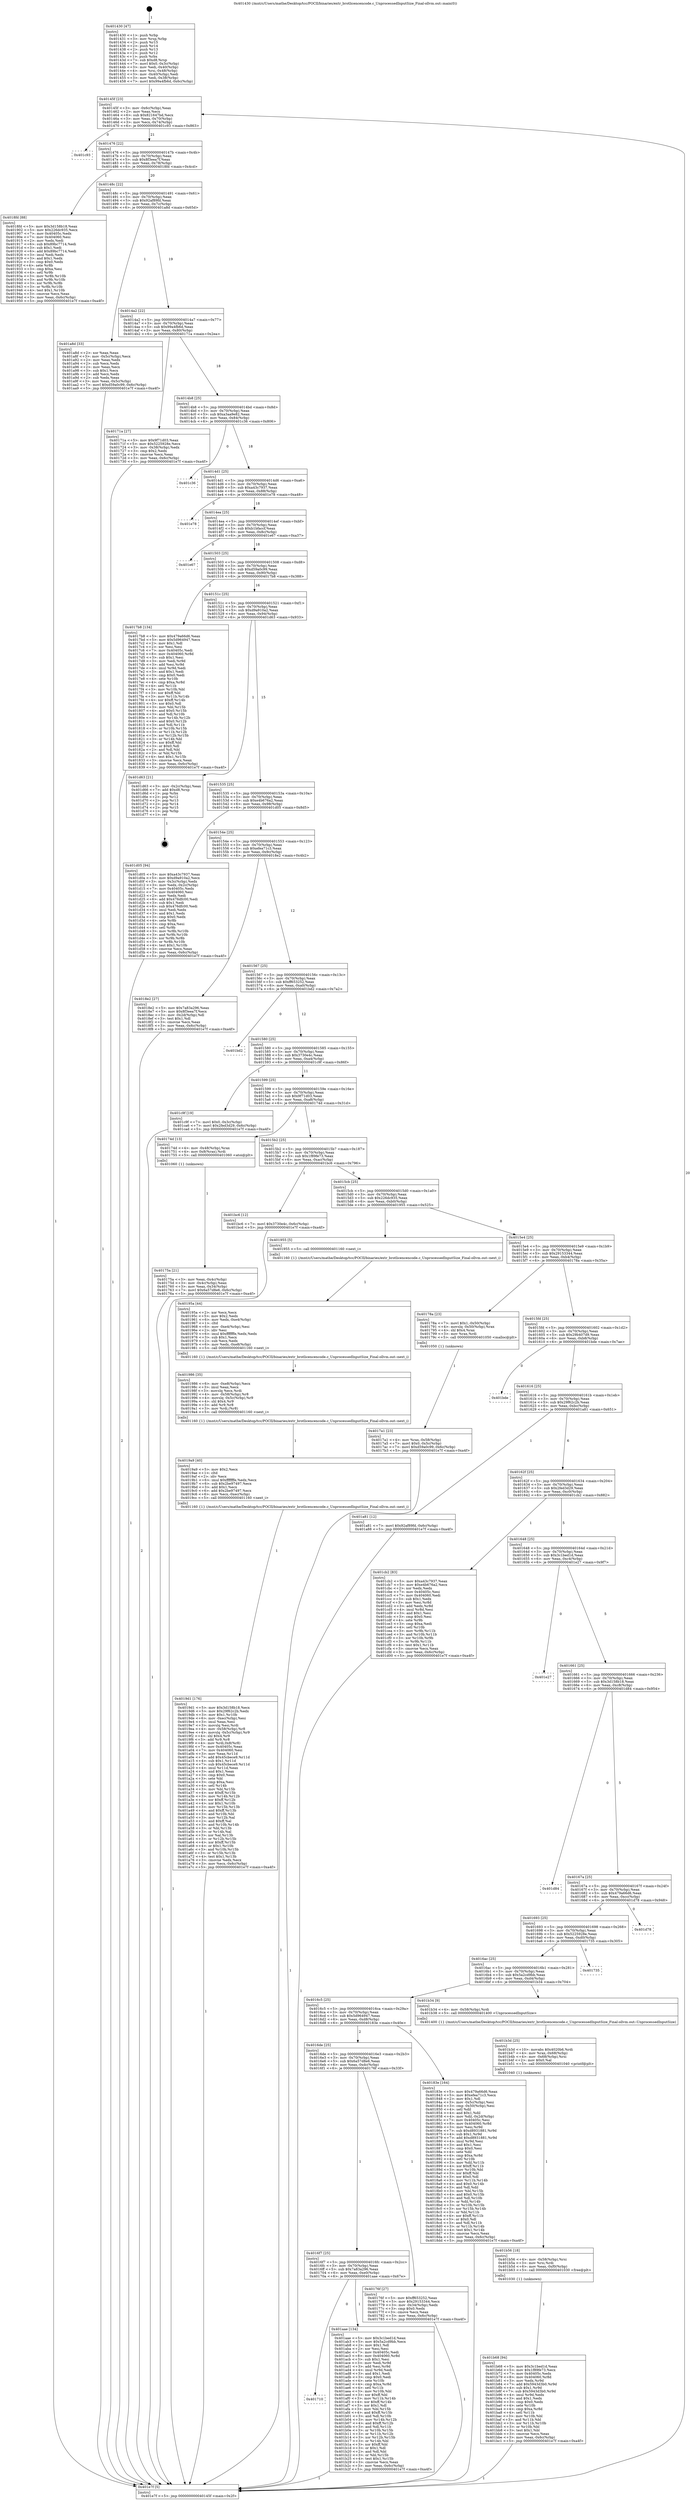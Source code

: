 digraph "0x401430" {
  label = "0x401430 (/mnt/c/Users/mathe/Desktop/tcc/POCII/binaries/extr_brotlicencencode.c_UnprocessedInputSize_Final-ollvm.out::main(0))"
  labelloc = "t"
  node[shape=record]

  Entry [label="",width=0.3,height=0.3,shape=circle,fillcolor=black,style=filled]
  "0x40145f" [label="{
     0x40145f [23]\l
     | [instrs]\l
     &nbsp;&nbsp;0x40145f \<+3\>: mov -0x6c(%rbp),%eax\l
     &nbsp;&nbsp;0x401462 \<+2\>: mov %eax,%ecx\l
     &nbsp;&nbsp;0x401464 \<+6\>: sub $0x821647bd,%ecx\l
     &nbsp;&nbsp;0x40146a \<+3\>: mov %eax,-0x70(%rbp)\l
     &nbsp;&nbsp;0x40146d \<+3\>: mov %ecx,-0x74(%rbp)\l
     &nbsp;&nbsp;0x401470 \<+6\>: je 0000000000401c93 \<main+0x863\>\l
  }"]
  "0x401c93" [label="{
     0x401c93\l
  }", style=dashed]
  "0x401476" [label="{
     0x401476 [22]\l
     | [instrs]\l
     &nbsp;&nbsp;0x401476 \<+5\>: jmp 000000000040147b \<main+0x4b\>\l
     &nbsp;&nbsp;0x40147b \<+3\>: mov -0x70(%rbp),%eax\l
     &nbsp;&nbsp;0x40147e \<+5\>: sub $0x8f3eea7f,%eax\l
     &nbsp;&nbsp;0x401483 \<+3\>: mov %eax,-0x78(%rbp)\l
     &nbsp;&nbsp;0x401486 \<+6\>: je 00000000004018fd \<main+0x4cd\>\l
  }"]
  Exit [label="",width=0.3,height=0.3,shape=circle,fillcolor=black,style=filled,peripheries=2]
  "0x4018fd" [label="{
     0x4018fd [88]\l
     | [instrs]\l
     &nbsp;&nbsp;0x4018fd \<+5\>: mov $0x3d158b18,%eax\l
     &nbsp;&nbsp;0x401902 \<+5\>: mov $0x226dc935,%ecx\l
     &nbsp;&nbsp;0x401907 \<+7\>: mov 0x40405c,%edx\l
     &nbsp;&nbsp;0x40190e \<+7\>: mov 0x404060,%esi\l
     &nbsp;&nbsp;0x401915 \<+2\>: mov %edx,%edi\l
     &nbsp;&nbsp;0x401917 \<+6\>: sub $0x89bc7714,%edi\l
     &nbsp;&nbsp;0x40191d \<+3\>: sub $0x1,%edi\l
     &nbsp;&nbsp;0x401920 \<+6\>: add $0x89bc7714,%edi\l
     &nbsp;&nbsp;0x401926 \<+3\>: imul %edi,%edx\l
     &nbsp;&nbsp;0x401929 \<+3\>: and $0x1,%edx\l
     &nbsp;&nbsp;0x40192c \<+3\>: cmp $0x0,%edx\l
     &nbsp;&nbsp;0x40192f \<+4\>: sete %r8b\l
     &nbsp;&nbsp;0x401933 \<+3\>: cmp $0xa,%esi\l
     &nbsp;&nbsp;0x401936 \<+4\>: setl %r9b\l
     &nbsp;&nbsp;0x40193a \<+3\>: mov %r8b,%r10b\l
     &nbsp;&nbsp;0x40193d \<+3\>: and %r9b,%r10b\l
     &nbsp;&nbsp;0x401940 \<+3\>: xor %r9b,%r8b\l
     &nbsp;&nbsp;0x401943 \<+3\>: or %r8b,%r10b\l
     &nbsp;&nbsp;0x401946 \<+4\>: test $0x1,%r10b\l
     &nbsp;&nbsp;0x40194a \<+3\>: cmovne %ecx,%eax\l
     &nbsp;&nbsp;0x40194d \<+3\>: mov %eax,-0x6c(%rbp)\l
     &nbsp;&nbsp;0x401950 \<+5\>: jmp 0000000000401e7f \<main+0xa4f\>\l
  }"]
  "0x40148c" [label="{
     0x40148c [22]\l
     | [instrs]\l
     &nbsp;&nbsp;0x40148c \<+5\>: jmp 0000000000401491 \<main+0x61\>\l
     &nbsp;&nbsp;0x401491 \<+3\>: mov -0x70(%rbp),%eax\l
     &nbsp;&nbsp;0x401494 \<+5\>: sub $0x92af89fd,%eax\l
     &nbsp;&nbsp;0x401499 \<+3\>: mov %eax,-0x7c(%rbp)\l
     &nbsp;&nbsp;0x40149c \<+6\>: je 0000000000401a8d \<main+0x65d\>\l
  }"]
  "0x401b68" [label="{
     0x401b68 [94]\l
     | [instrs]\l
     &nbsp;&nbsp;0x401b68 \<+5\>: mov $0x3c1bed1d,%eax\l
     &nbsp;&nbsp;0x401b6d \<+5\>: mov $0x1f89fe73,%ecx\l
     &nbsp;&nbsp;0x401b72 \<+7\>: mov 0x40405c,%edx\l
     &nbsp;&nbsp;0x401b79 \<+8\>: mov 0x404060,%r8d\l
     &nbsp;&nbsp;0x401b81 \<+3\>: mov %edx,%r9d\l
     &nbsp;&nbsp;0x401b84 \<+7\>: add $0x5943d3b0,%r9d\l
     &nbsp;&nbsp;0x401b8b \<+4\>: sub $0x1,%r9d\l
     &nbsp;&nbsp;0x401b8f \<+7\>: sub $0x5943d3b0,%r9d\l
     &nbsp;&nbsp;0x401b96 \<+4\>: imul %r9d,%edx\l
     &nbsp;&nbsp;0x401b9a \<+3\>: and $0x1,%edx\l
     &nbsp;&nbsp;0x401b9d \<+3\>: cmp $0x0,%edx\l
     &nbsp;&nbsp;0x401ba0 \<+4\>: sete %r10b\l
     &nbsp;&nbsp;0x401ba4 \<+4\>: cmp $0xa,%r8d\l
     &nbsp;&nbsp;0x401ba8 \<+4\>: setl %r11b\l
     &nbsp;&nbsp;0x401bac \<+3\>: mov %r10b,%bl\l
     &nbsp;&nbsp;0x401baf \<+3\>: and %r11b,%bl\l
     &nbsp;&nbsp;0x401bb2 \<+3\>: xor %r11b,%r10b\l
     &nbsp;&nbsp;0x401bb5 \<+3\>: or %r10b,%bl\l
     &nbsp;&nbsp;0x401bb8 \<+3\>: test $0x1,%bl\l
     &nbsp;&nbsp;0x401bbb \<+3\>: cmovne %ecx,%eax\l
     &nbsp;&nbsp;0x401bbe \<+3\>: mov %eax,-0x6c(%rbp)\l
     &nbsp;&nbsp;0x401bc1 \<+5\>: jmp 0000000000401e7f \<main+0xa4f\>\l
  }"]
  "0x401a8d" [label="{
     0x401a8d [33]\l
     | [instrs]\l
     &nbsp;&nbsp;0x401a8d \<+2\>: xor %eax,%eax\l
     &nbsp;&nbsp;0x401a8f \<+3\>: mov -0x5c(%rbp),%ecx\l
     &nbsp;&nbsp;0x401a92 \<+2\>: mov %eax,%edx\l
     &nbsp;&nbsp;0x401a94 \<+2\>: sub %ecx,%edx\l
     &nbsp;&nbsp;0x401a96 \<+2\>: mov %eax,%ecx\l
     &nbsp;&nbsp;0x401a98 \<+3\>: sub $0x1,%ecx\l
     &nbsp;&nbsp;0x401a9b \<+2\>: add %ecx,%edx\l
     &nbsp;&nbsp;0x401a9d \<+2\>: sub %edx,%eax\l
     &nbsp;&nbsp;0x401a9f \<+3\>: mov %eax,-0x5c(%rbp)\l
     &nbsp;&nbsp;0x401aa2 \<+7\>: movl $0xd59a0c99,-0x6c(%rbp)\l
     &nbsp;&nbsp;0x401aa9 \<+5\>: jmp 0000000000401e7f \<main+0xa4f\>\l
  }"]
  "0x4014a2" [label="{
     0x4014a2 [22]\l
     | [instrs]\l
     &nbsp;&nbsp;0x4014a2 \<+5\>: jmp 00000000004014a7 \<main+0x77\>\l
     &nbsp;&nbsp;0x4014a7 \<+3\>: mov -0x70(%rbp),%eax\l
     &nbsp;&nbsp;0x4014aa \<+5\>: sub $0x99a4fb6d,%eax\l
     &nbsp;&nbsp;0x4014af \<+3\>: mov %eax,-0x80(%rbp)\l
     &nbsp;&nbsp;0x4014b2 \<+6\>: je 000000000040171a \<main+0x2ea\>\l
  }"]
  "0x401b56" [label="{
     0x401b56 [18]\l
     | [instrs]\l
     &nbsp;&nbsp;0x401b56 \<+4\>: mov -0x58(%rbp),%rsi\l
     &nbsp;&nbsp;0x401b5a \<+3\>: mov %rsi,%rdi\l
     &nbsp;&nbsp;0x401b5d \<+6\>: mov %eax,-0xf0(%rbp)\l
     &nbsp;&nbsp;0x401b63 \<+5\>: call 0000000000401030 \<free@plt\>\l
     | [calls]\l
     &nbsp;&nbsp;0x401030 \{1\} (unknown)\l
  }"]
  "0x40171a" [label="{
     0x40171a [27]\l
     | [instrs]\l
     &nbsp;&nbsp;0x40171a \<+5\>: mov $0x9f71d03,%eax\l
     &nbsp;&nbsp;0x40171f \<+5\>: mov $0x5225928e,%ecx\l
     &nbsp;&nbsp;0x401724 \<+3\>: mov -0x38(%rbp),%edx\l
     &nbsp;&nbsp;0x401727 \<+3\>: cmp $0x2,%edx\l
     &nbsp;&nbsp;0x40172a \<+3\>: cmovne %ecx,%eax\l
     &nbsp;&nbsp;0x40172d \<+3\>: mov %eax,-0x6c(%rbp)\l
     &nbsp;&nbsp;0x401730 \<+5\>: jmp 0000000000401e7f \<main+0xa4f\>\l
  }"]
  "0x4014b8" [label="{
     0x4014b8 [25]\l
     | [instrs]\l
     &nbsp;&nbsp;0x4014b8 \<+5\>: jmp 00000000004014bd \<main+0x8d\>\l
     &nbsp;&nbsp;0x4014bd \<+3\>: mov -0x70(%rbp),%eax\l
     &nbsp;&nbsp;0x4014c0 \<+5\>: sub $0xa3aa9e82,%eax\l
     &nbsp;&nbsp;0x4014c5 \<+6\>: mov %eax,-0x84(%rbp)\l
     &nbsp;&nbsp;0x4014cb \<+6\>: je 0000000000401c36 \<main+0x806\>\l
  }"]
  "0x401e7f" [label="{
     0x401e7f [5]\l
     | [instrs]\l
     &nbsp;&nbsp;0x401e7f \<+5\>: jmp 000000000040145f \<main+0x2f\>\l
  }"]
  "0x401430" [label="{
     0x401430 [47]\l
     | [instrs]\l
     &nbsp;&nbsp;0x401430 \<+1\>: push %rbp\l
     &nbsp;&nbsp;0x401431 \<+3\>: mov %rsp,%rbp\l
     &nbsp;&nbsp;0x401434 \<+2\>: push %r15\l
     &nbsp;&nbsp;0x401436 \<+2\>: push %r14\l
     &nbsp;&nbsp;0x401438 \<+2\>: push %r13\l
     &nbsp;&nbsp;0x40143a \<+2\>: push %r12\l
     &nbsp;&nbsp;0x40143c \<+1\>: push %rbx\l
     &nbsp;&nbsp;0x40143d \<+7\>: sub $0xd8,%rsp\l
     &nbsp;&nbsp;0x401444 \<+7\>: movl $0x0,-0x3c(%rbp)\l
     &nbsp;&nbsp;0x40144b \<+3\>: mov %edi,-0x40(%rbp)\l
     &nbsp;&nbsp;0x40144e \<+4\>: mov %rsi,-0x48(%rbp)\l
     &nbsp;&nbsp;0x401452 \<+3\>: mov -0x40(%rbp),%edi\l
     &nbsp;&nbsp;0x401455 \<+3\>: mov %edi,-0x38(%rbp)\l
     &nbsp;&nbsp;0x401458 \<+7\>: movl $0x99a4fb6d,-0x6c(%rbp)\l
  }"]
  "0x401b3d" [label="{
     0x401b3d [25]\l
     | [instrs]\l
     &nbsp;&nbsp;0x401b3d \<+10\>: movabs $0x4020b6,%rdi\l
     &nbsp;&nbsp;0x401b47 \<+4\>: mov %rax,-0x68(%rbp)\l
     &nbsp;&nbsp;0x401b4b \<+4\>: mov -0x68(%rbp),%rsi\l
     &nbsp;&nbsp;0x401b4f \<+2\>: mov $0x0,%al\l
     &nbsp;&nbsp;0x401b51 \<+5\>: call 0000000000401040 \<printf@plt\>\l
     | [calls]\l
     &nbsp;&nbsp;0x401040 \{1\} (unknown)\l
  }"]
  "0x401c36" [label="{
     0x401c36\l
  }", style=dashed]
  "0x4014d1" [label="{
     0x4014d1 [25]\l
     | [instrs]\l
     &nbsp;&nbsp;0x4014d1 \<+5\>: jmp 00000000004014d6 \<main+0xa6\>\l
     &nbsp;&nbsp;0x4014d6 \<+3\>: mov -0x70(%rbp),%eax\l
     &nbsp;&nbsp;0x4014d9 \<+5\>: sub $0xa43c7937,%eax\l
     &nbsp;&nbsp;0x4014de \<+6\>: mov %eax,-0x88(%rbp)\l
     &nbsp;&nbsp;0x4014e4 \<+6\>: je 0000000000401e78 \<main+0xa48\>\l
  }"]
  "0x401710" [label="{
     0x401710\l
  }", style=dashed]
  "0x401e78" [label="{
     0x401e78\l
  }", style=dashed]
  "0x4014ea" [label="{
     0x4014ea [25]\l
     | [instrs]\l
     &nbsp;&nbsp;0x4014ea \<+5\>: jmp 00000000004014ef \<main+0xbf\>\l
     &nbsp;&nbsp;0x4014ef \<+3\>: mov -0x70(%rbp),%eax\l
     &nbsp;&nbsp;0x4014f2 \<+5\>: sub $0xb1bfaccf,%eax\l
     &nbsp;&nbsp;0x4014f7 \<+6\>: mov %eax,-0x8c(%rbp)\l
     &nbsp;&nbsp;0x4014fd \<+6\>: je 0000000000401e67 \<main+0xa37\>\l
  }"]
  "0x401aae" [label="{
     0x401aae [134]\l
     | [instrs]\l
     &nbsp;&nbsp;0x401aae \<+5\>: mov $0x3c1bed1d,%eax\l
     &nbsp;&nbsp;0x401ab3 \<+5\>: mov $0x5a2cd9bb,%ecx\l
     &nbsp;&nbsp;0x401ab8 \<+2\>: mov $0x1,%dl\l
     &nbsp;&nbsp;0x401aba \<+2\>: xor %esi,%esi\l
     &nbsp;&nbsp;0x401abc \<+7\>: mov 0x40405c,%edi\l
     &nbsp;&nbsp;0x401ac3 \<+8\>: mov 0x404060,%r8d\l
     &nbsp;&nbsp;0x401acb \<+3\>: sub $0x1,%esi\l
     &nbsp;&nbsp;0x401ace \<+3\>: mov %edi,%r9d\l
     &nbsp;&nbsp;0x401ad1 \<+3\>: add %esi,%r9d\l
     &nbsp;&nbsp;0x401ad4 \<+4\>: imul %r9d,%edi\l
     &nbsp;&nbsp;0x401ad8 \<+3\>: and $0x1,%edi\l
     &nbsp;&nbsp;0x401adb \<+3\>: cmp $0x0,%edi\l
     &nbsp;&nbsp;0x401ade \<+4\>: sete %r10b\l
     &nbsp;&nbsp;0x401ae2 \<+4\>: cmp $0xa,%r8d\l
     &nbsp;&nbsp;0x401ae6 \<+4\>: setl %r11b\l
     &nbsp;&nbsp;0x401aea \<+3\>: mov %r10b,%bl\l
     &nbsp;&nbsp;0x401aed \<+3\>: xor $0xff,%bl\l
     &nbsp;&nbsp;0x401af0 \<+3\>: mov %r11b,%r14b\l
     &nbsp;&nbsp;0x401af3 \<+4\>: xor $0xff,%r14b\l
     &nbsp;&nbsp;0x401af7 \<+3\>: xor $0x1,%dl\l
     &nbsp;&nbsp;0x401afa \<+3\>: mov %bl,%r15b\l
     &nbsp;&nbsp;0x401afd \<+4\>: and $0xff,%r15b\l
     &nbsp;&nbsp;0x401b01 \<+3\>: and %dl,%r10b\l
     &nbsp;&nbsp;0x401b04 \<+3\>: mov %r14b,%r12b\l
     &nbsp;&nbsp;0x401b07 \<+4\>: and $0xff,%r12b\l
     &nbsp;&nbsp;0x401b0b \<+3\>: and %dl,%r11b\l
     &nbsp;&nbsp;0x401b0e \<+3\>: or %r10b,%r15b\l
     &nbsp;&nbsp;0x401b11 \<+3\>: or %r11b,%r12b\l
     &nbsp;&nbsp;0x401b14 \<+3\>: xor %r12b,%r15b\l
     &nbsp;&nbsp;0x401b17 \<+3\>: or %r14b,%bl\l
     &nbsp;&nbsp;0x401b1a \<+3\>: xor $0xff,%bl\l
     &nbsp;&nbsp;0x401b1d \<+3\>: or $0x1,%dl\l
     &nbsp;&nbsp;0x401b20 \<+2\>: and %dl,%bl\l
     &nbsp;&nbsp;0x401b22 \<+3\>: or %bl,%r15b\l
     &nbsp;&nbsp;0x401b25 \<+4\>: test $0x1,%r15b\l
     &nbsp;&nbsp;0x401b29 \<+3\>: cmovne %ecx,%eax\l
     &nbsp;&nbsp;0x401b2c \<+3\>: mov %eax,-0x6c(%rbp)\l
     &nbsp;&nbsp;0x401b2f \<+5\>: jmp 0000000000401e7f \<main+0xa4f\>\l
  }"]
  "0x401e67" [label="{
     0x401e67\l
  }", style=dashed]
  "0x401503" [label="{
     0x401503 [25]\l
     | [instrs]\l
     &nbsp;&nbsp;0x401503 \<+5\>: jmp 0000000000401508 \<main+0xd8\>\l
     &nbsp;&nbsp;0x401508 \<+3\>: mov -0x70(%rbp),%eax\l
     &nbsp;&nbsp;0x40150b \<+5\>: sub $0xd59a0c99,%eax\l
     &nbsp;&nbsp;0x401510 \<+6\>: mov %eax,-0x90(%rbp)\l
     &nbsp;&nbsp;0x401516 \<+6\>: je 00000000004017b8 \<main+0x388\>\l
  }"]
  "0x4019d1" [label="{
     0x4019d1 [176]\l
     | [instrs]\l
     &nbsp;&nbsp;0x4019d1 \<+5\>: mov $0x3d158b18,%ecx\l
     &nbsp;&nbsp;0x4019d6 \<+5\>: mov $0x29f62c2b,%edx\l
     &nbsp;&nbsp;0x4019db \<+3\>: mov $0x1,%r10b\l
     &nbsp;&nbsp;0x4019de \<+6\>: mov -0xec(%rbp),%esi\l
     &nbsp;&nbsp;0x4019e4 \<+3\>: imul %eax,%esi\l
     &nbsp;&nbsp;0x4019e7 \<+3\>: movslq %esi,%rdi\l
     &nbsp;&nbsp;0x4019ea \<+4\>: mov -0x58(%rbp),%r8\l
     &nbsp;&nbsp;0x4019ee \<+4\>: movslq -0x5c(%rbp),%r9\l
     &nbsp;&nbsp;0x4019f2 \<+4\>: shl $0x4,%r9\l
     &nbsp;&nbsp;0x4019f6 \<+3\>: add %r9,%r8\l
     &nbsp;&nbsp;0x4019f9 \<+4\>: mov %rdi,0x8(%r8)\l
     &nbsp;&nbsp;0x4019fd \<+7\>: mov 0x40405c,%eax\l
     &nbsp;&nbsp;0x401a04 \<+7\>: mov 0x404060,%esi\l
     &nbsp;&nbsp;0x401a0b \<+3\>: mov %eax,%r11d\l
     &nbsp;&nbsp;0x401a0e \<+7\>: add $0x45cbece9,%r11d\l
     &nbsp;&nbsp;0x401a15 \<+4\>: sub $0x1,%r11d\l
     &nbsp;&nbsp;0x401a19 \<+7\>: sub $0x45cbece9,%r11d\l
     &nbsp;&nbsp;0x401a20 \<+4\>: imul %r11d,%eax\l
     &nbsp;&nbsp;0x401a24 \<+3\>: and $0x1,%eax\l
     &nbsp;&nbsp;0x401a27 \<+3\>: cmp $0x0,%eax\l
     &nbsp;&nbsp;0x401a2a \<+3\>: sete %bl\l
     &nbsp;&nbsp;0x401a2d \<+3\>: cmp $0xa,%esi\l
     &nbsp;&nbsp;0x401a30 \<+4\>: setl %r14b\l
     &nbsp;&nbsp;0x401a34 \<+3\>: mov %bl,%r15b\l
     &nbsp;&nbsp;0x401a37 \<+4\>: xor $0xff,%r15b\l
     &nbsp;&nbsp;0x401a3b \<+3\>: mov %r14b,%r12b\l
     &nbsp;&nbsp;0x401a3e \<+4\>: xor $0xff,%r12b\l
     &nbsp;&nbsp;0x401a42 \<+4\>: xor $0x1,%r10b\l
     &nbsp;&nbsp;0x401a46 \<+3\>: mov %r15b,%r13b\l
     &nbsp;&nbsp;0x401a49 \<+4\>: and $0xff,%r13b\l
     &nbsp;&nbsp;0x401a4d \<+3\>: and %r10b,%bl\l
     &nbsp;&nbsp;0x401a50 \<+3\>: mov %r12b,%al\l
     &nbsp;&nbsp;0x401a53 \<+2\>: and $0xff,%al\l
     &nbsp;&nbsp;0x401a55 \<+3\>: and %r10b,%r14b\l
     &nbsp;&nbsp;0x401a58 \<+3\>: or %bl,%r13b\l
     &nbsp;&nbsp;0x401a5b \<+3\>: or %r14b,%al\l
     &nbsp;&nbsp;0x401a5e \<+3\>: xor %al,%r13b\l
     &nbsp;&nbsp;0x401a61 \<+3\>: or %r12b,%r15b\l
     &nbsp;&nbsp;0x401a64 \<+4\>: xor $0xff,%r15b\l
     &nbsp;&nbsp;0x401a68 \<+4\>: or $0x1,%r10b\l
     &nbsp;&nbsp;0x401a6c \<+3\>: and %r10b,%r15b\l
     &nbsp;&nbsp;0x401a6f \<+3\>: or %r15b,%r13b\l
     &nbsp;&nbsp;0x401a72 \<+4\>: test $0x1,%r13b\l
     &nbsp;&nbsp;0x401a76 \<+3\>: cmovne %edx,%ecx\l
     &nbsp;&nbsp;0x401a79 \<+3\>: mov %ecx,-0x6c(%rbp)\l
     &nbsp;&nbsp;0x401a7c \<+5\>: jmp 0000000000401e7f \<main+0xa4f\>\l
  }"]
  "0x4017b8" [label="{
     0x4017b8 [134]\l
     | [instrs]\l
     &nbsp;&nbsp;0x4017b8 \<+5\>: mov $0x479a66d6,%eax\l
     &nbsp;&nbsp;0x4017bd \<+5\>: mov $0x5d964947,%ecx\l
     &nbsp;&nbsp;0x4017c2 \<+2\>: mov $0x1,%dl\l
     &nbsp;&nbsp;0x4017c4 \<+2\>: xor %esi,%esi\l
     &nbsp;&nbsp;0x4017c6 \<+7\>: mov 0x40405c,%edi\l
     &nbsp;&nbsp;0x4017cd \<+8\>: mov 0x404060,%r8d\l
     &nbsp;&nbsp;0x4017d5 \<+3\>: sub $0x1,%esi\l
     &nbsp;&nbsp;0x4017d8 \<+3\>: mov %edi,%r9d\l
     &nbsp;&nbsp;0x4017db \<+3\>: add %esi,%r9d\l
     &nbsp;&nbsp;0x4017de \<+4\>: imul %r9d,%edi\l
     &nbsp;&nbsp;0x4017e2 \<+3\>: and $0x1,%edi\l
     &nbsp;&nbsp;0x4017e5 \<+3\>: cmp $0x0,%edi\l
     &nbsp;&nbsp;0x4017e8 \<+4\>: sete %r10b\l
     &nbsp;&nbsp;0x4017ec \<+4\>: cmp $0xa,%r8d\l
     &nbsp;&nbsp;0x4017f0 \<+4\>: setl %r11b\l
     &nbsp;&nbsp;0x4017f4 \<+3\>: mov %r10b,%bl\l
     &nbsp;&nbsp;0x4017f7 \<+3\>: xor $0xff,%bl\l
     &nbsp;&nbsp;0x4017fa \<+3\>: mov %r11b,%r14b\l
     &nbsp;&nbsp;0x4017fd \<+4\>: xor $0xff,%r14b\l
     &nbsp;&nbsp;0x401801 \<+3\>: xor $0x0,%dl\l
     &nbsp;&nbsp;0x401804 \<+3\>: mov %bl,%r15b\l
     &nbsp;&nbsp;0x401807 \<+4\>: and $0x0,%r15b\l
     &nbsp;&nbsp;0x40180b \<+3\>: and %dl,%r10b\l
     &nbsp;&nbsp;0x40180e \<+3\>: mov %r14b,%r12b\l
     &nbsp;&nbsp;0x401811 \<+4\>: and $0x0,%r12b\l
     &nbsp;&nbsp;0x401815 \<+3\>: and %dl,%r11b\l
     &nbsp;&nbsp;0x401818 \<+3\>: or %r10b,%r15b\l
     &nbsp;&nbsp;0x40181b \<+3\>: or %r11b,%r12b\l
     &nbsp;&nbsp;0x40181e \<+3\>: xor %r12b,%r15b\l
     &nbsp;&nbsp;0x401821 \<+3\>: or %r14b,%bl\l
     &nbsp;&nbsp;0x401824 \<+3\>: xor $0xff,%bl\l
     &nbsp;&nbsp;0x401827 \<+3\>: or $0x0,%dl\l
     &nbsp;&nbsp;0x40182a \<+2\>: and %dl,%bl\l
     &nbsp;&nbsp;0x40182c \<+3\>: or %bl,%r15b\l
     &nbsp;&nbsp;0x40182f \<+4\>: test $0x1,%r15b\l
     &nbsp;&nbsp;0x401833 \<+3\>: cmovne %ecx,%eax\l
     &nbsp;&nbsp;0x401836 \<+3\>: mov %eax,-0x6c(%rbp)\l
     &nbsp;&nbsp;0x401839 \<+5\>: jmp 0000000000401e7f \<main+0xa4f\>\l
  }"]
  "0x40151c" [label="{
     0x40151c [25]\l
     | [instrs]\l
     &nbsp;&nbsp;0x40151c \<+5\>: jmp 0000000000401521 \<main+0xf1\>\l
     &nbsp;&nbsp;0x401521 \<+3\>: mov -0x70(%rbp),%eax\l
     &nbsp;&nbsp;0x401524 \<+5\>: sub $0xd9a910a2,%eax\l
     &nbsp;&nbsp;0x401529 \<+6\>: mov %eax,-0x94(%rbp)\l
     &nbsp;&nbsp;0x40152f \<+6\>: je 0000000000401d63 \<main+0x933\>\l
  }"]
  "0x4019a9" [label="{
     0x4019a9 [40]\l
     | [instrs]\l
     &nbsp;&nbsp;0x4019a9 \<+5\>: mov $0x2,%ecx\l
     &nbsp;&nbsp;0x4019ae \<+1\>: cltd\l
     &nbsp;&nbsp;0x4019af \<+2\>: idiv %ecx\l
     &nbsp;&nbsp;0x4019b1 \<+6\>: imul $0xfffffffe,%edx,%ecx\l
     &nbsp;&nbsp;0x4019b7 \<+6\>: sub $0x2be97497,%ecx\l
     &nbsp;&nbsp;0x4019bd \<+3\>: add $0x1,%ecx\l
     &nbsp;&nbsp;0x4019c0 \<+6\>: add $0x2be97497,%ecx\l
     &nbsp;&nbsp;0x4019c6 \<+6\>: mov %ecx,-0xec(%rbp)\l
     &nbsp;&nbsp;0x4019cc \<+5\>: call 0000000000401160 \<next_i\>\l
     | [calls]\l
     &nbsp;&nbsp;0x401160 \{1\} (/mnt/c/Users/mathe/Desktop/tcc/POCII/binaries/extr_brotlicencencode.c_UnprocessedInputSize_Final-ollvm.out::next_i)\l
  }"]
  "0x401d63" [label="{
     0x401d63 [21]\l
     | [instrs]\l
     &nbsp;&nbsp;0x401d63 \<+3\>: mov -0x2c(%rbp),%eax\l
     &nbsp;&nbsp;0x401d66 \<+7\>: add $0xd8,%rsp\l
     &nbsp;&nbsp;0x401d6d \<+1\>: pop %rbx\l
     &nbsp;&nbsp;0x401d6e \<+2\>: pop %r12\l
     &nbsp;&nbsp;0x401d70 \<+2\>: pop %r13\l
     &nbsp;&nbsp;0x401d72 \<+2\>: pop %r14\l
     &nbsp;&nbsp;0x401d74 \<+2\>: pop %r15\l
     &nbsp;&nbsp;0x401d76 \<+1\>: pop %rbp\l
     &nbsp;&nbsp;0x401d77 \<+1\>: ret\l
  }"]
  "0x401535" [label="{
     0x401535 [25]\l
     | [instrs]\l
     &nbsp;&nbsp;0x401535 \<+5\>: jmp 000000000040153a \<main+0x10a\>\l
     &nbsp;&nbsp;0x40153a \<+3\>: mov -0x70(%rbp),%eax\l
     &nbsp;&nbsp;0x40153d \<+5\>: sub $0xe4b676a2,%eax\l
     &nbsp;&nbsp;0x401542 \<+6\>: mov %eax,-0x98(%rbp)\l
     &nbsp;&nbsp;0x401548 \<+6\>: je 0000000000401d05 \<main+0x8d5\>\l
  }"]
  "0x401986" [label="{
     0x401986 [35]\l
     | [instrs]\l
     &nbsp;&nbsp;0x401986 \<+6\>: mov -0xe8(%rbp),%ecx\l
     &nbsp;&nbsp;0x40198c \<+3\>: imul %eax,%ecx\l
     &nbsp;&nbsp;0x40198f \<+3\>: movslq %ecx,%rdi\l
     &nbsp;&nbsp;0x401992 \<+4\>: mov -0x58(%rbp),%r8\l
     &nbsp;&nbsp;0x401996 \<+4\>: movslq -0x5c(%rbp),%r9\l
     &nbsp;&nbsp;0x40199a \<+4\>: shl $0x4,%r9\l
     &nbsp;&nbsp;0x40199e \<+3\>: add %r9,%r8\l
     &nbsp;&nbsp;0x4019a1 \<+3\>: mov %rdi,(%r8)\l
     &nbsp;&nbsp;0x4019a4 \<+5\>: call 0000000000401160 \<next_i\>\l
     | [calls]\l
     &nbsp;&nbsp;0x401160 \{1\} (/mnt/c/Users/mathe/Desktop/tcc/POCII/binaries/extr_brotlicencencode.c_UnprocessedInputSize_Final-ollvm.out::next_i)\l
  }"]
  "0x401d05" [label="{
     0x401d05 [94]\l
     | [instrs]\l
     &nbsp;&nbsp;0x401d05 \<+5\>: mov $0xa43c7937,%eax\l
     &nbsp;&nbsp;0x401d0a \<+5\>: mov $0xd9a910a2,%ecx\l
     &nbsp;&nbsp;0x401d0f \<+3\>: mov -0x3c(%rbp),%edx\l
     &nbsp;&nbsp;0x401d12 \<+3\>: mov %edx,-0x2c(%rbp)\l
     &nbsp;&nbsp;0x401d15 \<+7\>: mov 0x40405c,%edx\l
     &nbsp;&nbsp;0x401d1c \<+7\>: mov 0x404060,%esi\l
     &nbsp;&nbsp;0x401d23 \<+2\>: mov %edx,%edi\l
     &nbsp;&nbsp;0x401d25 \<+6\>: add $0x476dfc00,%edi\l
     &nbsp;&nbsp;0x401d2b \<+3\>: sub $0x1,%edi\l
     &nbsp;&nbsp;0x401d2e \<+6\>: sub $0x476dfc00,%edi\l
     &nbsp;&nbsp;0x401d34 \<+3\>: imul %edi,%edx\l
     &nbsp;&nbsp;0x401d37 \<+3\>: and $0x1,%edx\l
     &nbsp;&nbsp;0x401d3a \<+3\>: cmp $0x0,%edx\l
     &nbsp;&nbsp;0x401d3d \<+4\>: sete %r8b\l
     &nbsp;&nbsp;0x401d41 \<+3\>: cmp $0xa,%esi\l
     &nbsp;&nbsp;0x401d44 \<+4\>: setl %r9b\l
     &nbsp;&nbsp;0x401d48 \<+3\>: mov %r8b,%r10b\l
     &nbsp;&nbsp;0x401d4b \<+3\>: and %r9b,%r10b\l
     &nbsp;&nbsp;0x401d4e \<+3\>: xor %r9b,%r8b\l
     &nbsp;&nbsp;0x401d51 \<+3\>: or %r8b,%r10b\l
     &nbsp;&nbsp;0x401d54 \<+4\>: test $0x1,%r10b\l
     &nbsp;&nbsp;0x401d58 \<+3\>: cmovne %ecx,%eax\l
     &nbsp;&nbsp;0x401d5b \<+3\>: mov %eax,-0x6c(%rbp)\l
     &nbsp;&nbsp;0x401d5e \<+5\>: jmp 0000000000401e7f \<main+0xa4f\>\l
  }"]
  "0x40154e" [label="{
     0x40154e [25]\l
     | [instrs]\l
     &nbsp;&nbsp;0x40154e \<+5\>: jmp 0000000000401553 \<main+0x123\>\l
     &nbsp;&nbsp;0x401553 \<+3\>: mov -0x70(%rbp),%eax\l
     &nbsp;&nbsp;0x401556 \<+5\>: sub $0xefea71c3,%eax\l
     &nbsp;&nbsp;0x40155b \<+6\>: mov %eax,-0x9c(%rbp)\l
     &nbsp;&nbsp;0x401561 \<+6\>: je 00000000004018e2 \<main+0x4b2\>\l
  }"]
  "0x40195a" [label="{
     0x40195a [44]\l
     | [instrs]\l
     &nbsp;&nbsp;0x40195a \<+2\>: xor %ecx,%ecx\l
     &nbsp;&nbsp;0x40195c \<+5\>: mov $0x2,%edx\l
     &nbsp;&nbsp;0x401961 \<+6\>: mov %edx,-0xe4(%rbp)\l
     &nbsp;&nbsp;0x401967 \<+1\>: cltd\l
     &nbsp;&nbsp;0x401968 \<+6\>: mov -0xe4(%rbp),%esi\l
     &nbsp;&nbsp;0x40196e \<+2\>: idiv %esi\l
     &nbsp;&nbsp;0x401970 \<+6\>: imul $0xfffffffe,%edx,%edx\l
     &nbsp;&nbsp;0x401976 \<+3\>: sub $0x1,%ecx\l
     &nbsp;&nbsp;0x401979 \<+2\>: sub %ecx,%edx\l
     &nbsp;&nbsp;0x40197b \<+6\>: mov %edx,-0xe8(%rbp)\l
     &nbsp;&nbsp;0x401981 \<+5\>: call 0000000000401160 \<next_i\>\l
     | [calls]\l
     &nbsp;&nbsp;0x401160 \{1\} (/mnt/c/Users/mathe/Desktop/tcc/POCII/binaries/extr_brotlicencencode.c_UnprocessedInputSize_Final-ollvm.out::next_i)\l
  }"]
  "0x4018e2" [label="{
     0x4018e2 [27]\l
     | [instrs]\l
     &nbsp;&nbsp;0x4018e2 \<+5\>: mov $0x7a83a296,%eax\l
     &nbsp;&nbsp;0x4018e7 \<+5\>: mov $0x8f3eea7f,%ecx\l
     &nbsp;&nbsp;0x4018ec \<+3\>: mov -0x2d(%rbp),%dl\l
     &nbsp;&nbsp;0x4018ef \<+3\>: test $0x1,%dl\l
     &nbsp;&nbsp;0x4018f2 \<+3\>: cmovne %ecx,%eax\l
     &nbsp;&nbsp;0x4018f5 \<+3\>: mov %eax,-0x6c(%rbp)\l
     &nbsp;&nbsp;0x4018f8 \<+5\>: jmp 0000000000401e7f \<main+0xa4f\>\l
  }"]
  "0x401567" [label="{
     0x401567 [25]\l
     | [instrs]\l
     &nbsp;&nbsp;0x401567 \<+5\>: jmp 000000000040156c \<main+0x13c\>\l
     &nbsp;&nbsp;0x40156c \<+3\>: mov -0x70(%rbp),%eax\l
     &nbsp;&nbsp;0x40156f \<+5\>: sub $0xff653252,%eax\l
     &nbsp;&nbsp;0x401574 \<+6\>: mov %eax,-0xa0(%rbp)\l
     &nbsp;&nbsp;0x40157a \<+6\>: je 0000000000401bd2 \<main+0x7a2\>\l
  }"]
  "0x4017a1" [label="{
     0x4017a1 [23]\l
     | [instrs]\l
     &nbsp;&nbsp;0x4017a1 \<+4\>: mov %rax,-0x58(%rbp)\l
     &nbsp;&nbsp;0x4017a5 \<+7\>: movl $0x0,-0x5c(%rbp)\l
     &nbsp;&nbsp;0x4017ac \<+7\>: movl $0xd59a0c99,-0x6c(%rbp)\l
     &nbsp;&nbsp;0x4017b3 \<+5\>: jmp 0000000000401e7f \<main+0xa4f\>\l
  }"]
  "0x401bd2" [label="{
     0x401bd2\l
  }", style=dashed]
  "0x401580" [label="{
     0x401580 [25]\l
     | [instrs]\l
     &nbsp;&nbsp;0x401580 \<+5\>: jmp 0000000000401585 \<main+0x155\>\l
     &nbsp;&nbsp;0x401585 \<+3\>: mov -0x70(%rbp),%eax\l
     &nbsp;&nbsp;0x401588 \<+5\>: sub $0x3730e4c,%eax\l
     &nbsp;&nbsp;0x40158d \<+6\>: mov %eax,-0xa4(%rbp)\l
     &nbsp;&nbsp;0x401593 \<+6\>: je 0000000000401c9f \<main+0x86f\>\l
  }"]
  "0x4016f7" [label="{
     0x4016f7 [25]\l
     | [instrs]\l
     &nbsp;&nbsp;0x4016f7 \<+5\>: jmp 00000000004016fc \<main+0x2cc\>\l
     &nbsp;&nbsp;0x4016fc \<+3\>: mov -0x70(%rbp),%eax\l
     &nbsp;&nbsp;0x4016ff \<+5\>: sub $0x7a83a296,%eax\l
     &nbsp;&nbsp;0x401704 \<+6\>: mov %eax,-0xe0(%rbp)\l
     &nbsp;&nbsp;0x40170a \<+6\>: je 0000000000401aae \<main+0x67e\>\l
  }"]
  "0x401c9f" [label="{
     0x401c9f [19]\l
     | [instrs]\l
     &nbsp;&nbsp;0x401c9f \<+7\>: movl $0x0,-0x3c(%rbp)\l
     &nbsp;&nbsp;0x401ca6 \<+7\>: movl $0x2fed3d29,-0x6c(%rbp)\l
     &nbsp;&nbsp;0x401cad \<+5\>: jmp 0000000000401e7f \<main+0xa4f\>\l
  }"]
  "0x401599" [label="{
     0x401599 [25]\l
     | [instrs]\l
     &nbsp;&nbsp;0x401599 \<+5\>: jmp 000000000040159e \<main+0x16e\>\l
     &nbsp;&nbsp;0x40159e \<+3\>: mov -0x70(%rbp),%eax\l
     &nbsp;&nbsp;0x4015a1 \<+5\>: sub $0x9f71d03,%eax\l
     &nbsp;&nbsp;0x4015a6 \<+6\>: mov %eax,-0xa8(%rbp)\l
     &nbsp;&nbsp;0x4015ac \<+6\>: je 000000000040174d \<main+0x31d\>\l
  }"]
  "0x40176f" [label="{
     0x40176f [27]\l
     | [instrs]\l
     &nbsp;&nbsp;0x40176f \<+5\>: mov $0xff653252,%eax\l
     &nbsp;&nbsp;0x401774 \<+5\>: mov $0x29153344,%ecx\l
     &nbsp;&nbsp;0x401779 \<+3\>: mov -0x34(%rbp),%edx\l
     &nbsp;&nbsp;0x40177c \<+3\>: cmp $0x0,%edx\l
     &nbsp;&nbsp;0x40177f \<+3\>: cmove %ecx,%eax\l
     &nbsp;&nbsp;0x401782 \<+3\>: mov %eax,-0x6c(%rbp)\l
     &nbsp;&nbsp;0x401785 \<+5\>: jmp 0000000000401e7f \<main+0xa4f\>\l
  }"]
  "0x40174d" [label="{
     0x40174d [13]\l
     | [instrs]\l
     &nbsp;&nbsp;0x40174d \<+4\>: mov -0x48(%rbp),%rax\l
     &nbsp;&nbsp;0x401751 \<+4\>: mov 0x8(%rax),%rdi\l
     &nbsp;&nbsp;0x401755 \<+5\>: call 0000000000401060 \<atoi@plt\>\l
     | [calls]\l
     &nbsp;&nbsp;0x401060 \{1\} (unknown)\l
  }"]
  "0x4015b2" [label="{
     0x4015b2 [25]\l
     | [instrs]\l
     &nbsp;&nbsp;0x4015b2 \<+5\>: jmp 00000000004015b7 \<main+0x187\>\l
     &nbsp;&nbsp;0x4015b7 \<+3\>: mov -0x70(%rbp),%eax\l
     &nbsp;&nbsp;0x4015ba \<+5\>: sub $0x1f89fe73,%eax\l
     &nbsp;&nbsp;0x4015bf \<+6\>: mov %eax,-0xac(%rbp)\l
     &nbsp;&nbsp;0x4015c5 \<+6\>: je 0000000000401bc6 \<main+0x796\>\l
  }"]
  "0x40175a" [label="{
     0x40175a [21]\l
     | [instrs]\l
     &nbsp;&nbsp;0x40175a \<+3\>: mov %eax,-0x4c(%rbp)\l
     &nbsp;&nbsp;0x40175d \<+3\>: mov -0x4c(%rbp),%eax\l
     &nbsp;&nbsp;0x401760 \<+3\>: mov %eax,-0x34(%rbp)\l
     &nbsp;&nbsp;0x401763 \<+7\>: movl $0x6a57d8e6,-0x6c(%rbp)\l
     &nbsp;&nbsp;0x40176a \<+5\>: jmp 0000000000401e7f \<main+0xa4f\>\l
  }"]
  "0x4016de" [label="{
     0x4016de [25]\l
     | [instrs]\l
     &nbsp;&nbsp;0x4016de \<+5\>: jmp 00000000004016e3 \<main+0x2b3\>\l
     &nbsp;&nbsp;0x4016e3 \<+3\>: mov -0x70(%rbp),%eax\l
     &nbsp;&nbsp;0x4016e6 \<+5\>: sub $0x6a57d8e6,%eax\l
     &nbsp;&nbsp;0x4016eb \<+6\>: mov %eax,-0xdc(%rbp)\l
     &nbsp;&nbsp;0x4016f1 \<+6\>: je 000000000040176f \<main+0x33f\>\l
  }"]
  "0x401bc6" [label="{
     0x401bc6 [12]\l
     | [instrs]\l
     &nbsp;&nbsp;0x401bc6 \<+7\>: movl $0x3730e4c,-0x6c(%rbp)\l
     &nbsp;&nbsp;0x401bcd \<+5\>: jmp 0000000000401e7f \<main+0xa4f\>\l
  }"]
  "0x4015cb" [label="{
     0x4015cb [25]\l
     | [instrs]\l
     &nbsp;&nbsp;0x4015cb \<+5\>: jmp 00000000004015d0 \<main+0x1a0\>\l
     &nbsp;&nbsp;0x4015d0 \<+3\>: mov -0x70(%rbp),%eax\l
     &nbsp;&nbsp;0x4015d3 \<+5\>: sub $0x226dc935,%eax\l
     &nbsp;&nbsp;0x4015d8 \<+6\>: mov %eax,-0xb0(%rbp)\l
     &nbsp;&nbsp;0x4015de \<+6\>: je 0000000000401955 \<main+0x525\>\l
  }"]
  "0x40183e" [label="{
     0x40183e [164]\l
     | [instrs]\l
     &nbsp;&nbsp;0x40183e \<+5\>: mov $0x479a66d6,%eax\l
     &nbsp;&nbsp;0x401843 \<+5\>: mov $0xefea71c3,%ecx\l
     &nbsp;&nbsp;0x401848 \<+2\>: mov $0x1,%dl\l
     &nbsp;&nbsp;0x40184a \<+3\>: mov -0x5c(%rbp),%esi\l
     &nbsp;&nbsp;0x40184d \<+3\>: cmp -0x50(%rbp),%esi\l
     &nbsp;&nbsp;0x401850 \<+4\>: setl %dil\l
     &nbsp;&nbsp;0x401854 \<+4\>: and $0x1,%dil\l
     &nbsp;&nbsp;0x401858 \<+4\>: mov %dil,-0x2d(%rbp)\l
     &nbsp;&nbsp;0x40185c \<+7\>: mov 0x40405c,%esi\l
     &nbsp;&nbsp;0x401863 \<+8\>: mov 0x404060,%r8d\l
     &nbsp;&nbsp;0x40186b \<+3\>: mov %esi,%r9d\l
     &nbsp;&nbsp;0x40186e \<+7\>: sub $0xd8931881,%r9d\l
     &nbsp;&nbsp;0x401875 \<+4\>: sub $0x1,%r9d\l
     &nbsp;&nbsp;0x401879 \<+7\>: add $0xd8931881,%r9d\l
     &nbsp;&nbsp;0x401880 \<+4\>: imul %r9d,%esi\l
     &nbsp;&nbsp;0x401884 \<+3\>: and $0x1,%esi\l
     &nbsp;&nbsp;0x401887 \<+3\>: cmp $0x0,%esi\l
     &nbsp;&nbsp;0x40188a \<+4\>: sete %dil\l
     &nbsp;&nbsp;0x40188e \<+4\>: cmp $0xa,%r8d\l
     &nbsp;&nbsp;0x401892 \<+4\>: setl %r10b\l
     &nbsp;&nbsp;0x401896 \<+3\>: mov %dil,%r11b\l
     &nbsp;&nbsp;0x401899 \<+4\>: xor $0xff,%r11b\l
     &nbsp;&nbsp;0x40189d \<+3\>: mov %r10b,%bl\l
     &nbsp;&nbsp;0x4018a0 \<+3\>: xor $0xff,%bl\l
     &nbsp;&nbsp;0x4018a3 \<+3\>: xor $0x0,%dl\l
     &nbsp;&nbsp;0x4018a6 \<+3\>: mov %r11b,%r14b\l
     &nbsp;&nbsp;0x4018a9 \<+4\>: and $0x0,%r14b\l
     &nbsp;&nbsp;0x4018ad \<+3\>: and %dl,%dil\l
     &nbsp;&nbsp;0x4018b0 \<+3\>: mov %bl,%r15b\l
     &nbsp;&nbsp;0x4018b3 \<+4\>: and $0x0,%r15b\l
     &nbsp;&nbsp;0x4018b7 \<+3\>: and %dl,%r10b\l
     &nbsp;&nbsp;0x4018ba \<+3\>: or %dil,%r14b\l
     &nbsp;&nbsp;0x4018bd \<+3\>: or %r10b,%r15b\l
     &nbsp;&nbsp;0x4018c0 \<+3\>: xor %r15b,%r14b\l
     &nbsp;&nbsp;0x4018c3 \<+3\>: or %bl,%r11b\l
     &nbsp;&nbsp;0x4018c6 \<+4\>: xor $0xff,%r11b\l
     &nbsp;&nbsp;0x4018ca \<+3\>: or $0x0,%dl\l
     &nbsp;&nbsp;0x4018cd \<+3\>: and %dl,%r11b\l
     &nbsp;&nbsp;0x4018d0 \<+3\>: or %r11b,%r14b\l
     &nbsp;&nbsp;0x4018d3 \<+4\>: test $0x1,%r14b\l
     &nbsp;&nbsp;0x4018d7 \<+3\>: cmovne %ecx,%eax\l
     &nbsp;&nbsp;0x4018da \<+3\>: mov %eax,-0x6c(%rbp)\l
     &nbsp;&nbsp;0x4018dd \<+5\>: jmp 0000000000401e7f \<main+0xa4f\>\l
  }"]
  "0x401955" [label="{
     0x401955 [5]\l
     | [instrs]\l
     &nbsp;&nbsp;0x401955 \<+5\>: call 0000000000401160 \<next_i\>\l
     | [calls]\l
     &nbsp;&nbsp;0x401160 \{1\} (/mnt/c/Users/mathe/Desktop/tcc/POCII/binaries/extr_brotlicencencode.c_UnprocessedInputSize_Final-ollvm.out::next_i)\l
  }"]
  "0x4015e4" [label="{
     0x4015e4 [25]\l
     | [instrs]\l
     &nbsp;&nbsp;0x4015e4 \<+5\>: jmp 00000000004015e9 \<main+0x1b9\>\l
     &nbsp;&nbsp;0x4015e9 \<+3\>: mov -0x70(%rbp),%eax\l
     &nbsp;&nbsp;0x4015ec \<+5\>: sub $0x29153344,%eax\l
     &nbsp;&nbsp;0x4015f1 \<+6\>: mov %eax,-0xb4(%rbp)\l
     &nbsp;&nbsp;0x4015f7 \<+6\>: je 000000000040178a \<main+0x35a\>\l
  }"]
  "0x4016c5" [label="{
     0x4016c5 [25]\l
     | [instrs]\l
     &nbsp;&nbsp;0x4016c5 \<+5\>: jmp 00000000004016ca \<main+0x29a\>\l
     &nbsp;&nbsp;0x4016ca \<+3\>: mov -0x70(%rbp),%eax\l
     &nbsp;&nbsp;0x4016cd \<+5\>: sub $0x5d964947,%eax\l
     &nbsp;&nbsp;0x4016d2 \<+6\>: mov %eax,-0xd8(%rbp)\l
     &nbsp;&nbsp;0x4016d8 \<+6\>: je 000000000040183e \<main+0x40e\>\l
  }"]
  "0x40178a" [label="{
     0x40178a [23]\l
     | [instrs]\l
     &nbsp;&nbsp;0x40178a \<+7\>: movl $0x1,-0x50(%rbp)\l
     &nbsp;&nbsp;0x401791 \<+4\>: movslq -0x50(%rbp),%rax\l
     &nbsp;&nbsp;0x401795 \<+4\>: shl $0x4,%rax\l
     &nbsp;&nbsp;0x401799 \<+3\>: mov %rax,%rdi\l
     &nbsp;&nbsp;0x40179c \<+5\>: call 0000000000401050 \<malloc@plt\>\l
     | [calls]\l
     &nbsp;&nbsp;0x401050 \{1\} (unknown)\l
  }"]
  "0x4015fd" [label="{
     0x4015fd [25]\l
     | [instrs]\l
     &nbsp;&nbsp;0x4015fd \<+5\>: jmp 0000000000401602 \<main+0x1d2\>\l
     &nbsp;&nbsp;0x401602 \<+3\>: mov -0x70(%rbp),%eax\l
     &nbsp;&nbsp;0x401605 \<+5\>: sub $0x29b407d9,%eax\l
     &nbsp;&nbsp;0x40160a \<+6\>: mov %eax,-0xb8(%rbp)\l
     &nbsp;&nbsp;0x401610 \<+6\>: je 0000000000401bde \<main+0x7ae\>\l
  }"]
  "0x401b34" [label="{
     0x401b34 [9]\l
     | [instrs]\l
     &nbsp;&nbsp;0x401b34 \<+4\>: mov -0x58(%rbp),%rdi\l
     &nbsp;&nbsp;0x401b38 \<+5\>: call 0000000000401400 \<UnprocessedInputSize\>\l
     | [calls]\l
     &nbsp;&nbsp;0x401400 \{1\} (/mnt/c/Users/mathe/Desktop/tcc/POCII/binaries/extr_brotlicencencode.c_UnprocessedInputSize_Final-ollvm.out::UnprocessedInputSize)\l
  }"]
  "0x401bde" [label="{
     0x401bde\l
  }", style=dashed]
  "0x401616" [label="{
     0x401616 [25]\l
     | [instrs]\l
     &nbsp;&nbsp;0x401616 \<+5\>: jmp 000000000040161b \<main+0x1eb\>\l
     &nbsp;&nbsp;0x40161b \<+3\>: mov -0x70(%rbp),%eax\l
     &nbsp;&nbsp;0x40161e \<+5\>: sub $0x29f62c2b,%eax\l
     &nbsp;&nbsp;0x401623 \<+6\>: mov %eax,-0xbc(%rbp)\l
     &nbsp;&nbsp;0x401629 \<+6\>: je 0000000000401a81 \<main+0x651\>\l
  }"]
  "0x4016ac" [label="{
     0x4016ac [25]\l
     | [instrs]\l
     &nbsp;&nbsp;0x4016ac \<+5\>: jmp 00000000004016b1 \<main+0x281\>\l
     &nbsp;&nbsp;0x4016b1 \<+3\>: mov -0x70(%rbp),%eax\l
     &nbsp;&nbsp;0x4016b4 \<+5\>: sub $0x5a2cd9bb,%eax\l
     &nbsp;&nbsp;0x4016b9 \<+6\>: mov %eax,-0xd4(%rbp)\l
     &nbsp;&nbsp;0x4016bf \<+6\>: je 0000000000401b34 \<main+0x704\>\l
  }"]
  "0x401a81" [label="{
     0x401a81 [12]\l
     | [instrs]\l
     &nbsp;&nbsp;0x401a81 \<+7\>: movl $0x92af89fd,-0x6c(%rbp)\l
     &nbsp;&nbsp;0x401a88 \<+5\>: jmp 0000000000401e7f \<main+0xa4f\>\l
  }"]
  "0x40162f" [label="{
     0x40162f [25]\l
     | [instrs]\l
     &nbsp;&nbsp;0x40162f \<+5\>: jmp 0000000000401634 \<main+0x204\>\l
     &nbsp;&nbsp;0x401634 \<+3\>: mov -0x70(%rbp),%eax\l
     &nbsp;&nbsp;0x401637 \<+5\>: sub $0x2fed3d29,%eax\l
     &nbsp;&nbsp;0x40163c \<+6\>: mov %eax,-0xc0(%rbp)\l
     &nbsp;&nbsp;0x401642 \<+6\>: je 0000000000401cb2 \<main+0x882\>\l
  }"]
  "0x401735" [label="{
     0x401735\l
  }", style=dashed]
  "0x401cb2" [label="{
     0x401cb2 [83]\l
     | [instrs]\l
     &nbsp;&nbsp;0x401cb2 \<+5\>: mov $0xa43c7937,%eax\l
     &nbsp;&nbsp;0x401cb7 \<+5\>: mov $0xe4b676a2,%ecx\l
     &nbsp;&nbsp;0x401cbc \<+2\>: xor %edx,%edx\l
     &nbsp;&nbsp;0x401cbe \<+7\>: mov 0x40405c,%esi\l
     &nbsp;&nbsp;0x401cc5 \<+7\>: mov 0x404060,%edi\l
     &nbsp;&nbsp;0x401ccc \<+3\>: sub $0x1,%edx\l
     &nbsp;&nbsp;0x401ccf \<+3\>: mov %esi,%r8d\l
     &nbsp;&nbsp;0x401cd2 \<+3\>: add %edx,%r8d\l
     &nbsp;&nbsp;0x401cd5 \<+4\>: imul %r8d,%esi\l
     &nbsp;&nbsp;0x401cd9 \<+3\>: and $0x1,%esi\l
     &nbsp;&nbsp;0x401cdc \<+3\>: cmp $0x0,%esi\l
     &nbsp;&nbsp;0x401cdf \<+4\>: sete %r9b\l
     &nbsp;&nbsp;0x401ce3 \<+3\>: cmp $0xa,%edi\l
     &nbsp;&nbsp;0x401ce6 \<+4\>: setl %r10b\l
     &nbsp;&nbsp;0x401cea \<+3\>: mov %r9b,%r11b\l
     &nbsp;&nbsp;0x401ced \<+3\>: and %r10b,%r11b\l
     &nbsp;&nbsp;0x401cf0 \<+3\>: xor %r10b,%r9b\l
     &nbsp;&nbsp;0x401cf3 \<+3\>: or %r9b,%r11b\l
     &nbsp;&nbsp;0x401cf6 \<+4\>: test $0x1,%r11b\l
     &nbsp;&nbsp;0x401cfa \<+3\>: cmovne %ecx,%eax\l
     &nbsp;&nbsp;0x401cfd \<+3\>: mov %eax,-0x6c(%rbp)\l
     &nbsp;&nbsp;0x401d00 \<+5\>: jmp 0000000000401e7f \<main+0xa4f\>\l
  }"]
  "0x401648" [label="{
     0x401648 [25]\l
     | [instrs]\l
     &nbsp;&nbsp;0x401648 \<+5\>: jmp 000000000040164d \<main+0x21d\>\l
     &nbsp;&nbsp;0x40164d \<+3\>: mov -0x70(%rbp),%eax\l
     &nbsp;&nbsp;0x401650 \<+5\>: sub $0x3c1bed1d,%eax\l
     &nbsp;&nbsp;0x401655 \<+6\>: mov %eax,-0xc4(%rbp)\l
     &nbsp;&nbsp;0x40165b \<+6\>: je 0000000000401e27 \<main+0x9f7\>\l
  }"]
  "0x401693" [label="{
     0x401693 [25]\l
     | [instrs]\l
     &nbsp;&nbsp;0x401693 \<+5\>: jmp 0000000000401698 \<main+0x268\>\l
     &nbsp;&nbsp;0x401698 \<+3\>: mov -0x70(%rbp),%eax\l
     &nbsp;&nbsp;0x40169b \<+5\>: sub $0x5225928e,%eax\l
     &nbsp;&nbsp;0x4016a0 \<+6\>: mov %eax,-0xd0(%rbp)\l
     &nbsp;&nbsp;0x4016a6 \<+6\>: je 0000000000401735 \<main+0x305\>\l
  }"]
  "0x401e27" [label="{
     0x401e27\l
  }", style=dashed]
  "0x401661" [label="{
     0x401661 [25]\l
     | [instrs]\l
     &nbsp;&nbsp;0x401661 \<+5\>: jmp 0000000000401666 \<main+0x236\>\l
     &nbsp;&nbsp;0x401666 \<+3\>: mov -0x70(%rbp),%eax\l
     &nbsp;&nbsp;0x401669 \<+5\>: sub $0x3d158b18,%eax\l
     &nbsp;&nbsp;0x40166e \<+6\>: mov %eax,-0xc8(%rbp)\l
     &nbsp;&nbsp;0x401674 \<+6\>: je 0000000000401d84 \<main+0x954\>\l
  }"]
  "0x401d78" [label="{
     0x401d78\l
  }", style=dashed]
  "0x401d84" [label="{
     0x401d84\l
  }", style=dashed]
  "0x40167a" [label="{
     0x40167a [25]\l
     | [instrs]\l
     &nbsp;&nbsp;0x40167a \<+5\>: jmp 000000000040167f \<main+0x24f\>\l
     &nbsp;&nbsp;0x40167f \<+3\>: mov -0x70(%rbp),%eax\l
     &nbsp;&nbsp;0x401682 \<+5\>: sub $0x479a66d6,%eax\l
     &nbsp;&nbsp;0x401687 \<+6\>: mov %eax,-0xcc(%rbp)\l
     &nbsp;&nbsp;0x40168d \<+6\>: je 0000000000401d78 \<main+0x948\>\l
  }"]
  Entry -> "0x401430" [label=" 1"]
  "0x40145f" -> "0x401c93" [label=" 0"]
  "0x40145f" -> "0x401476" [label=" 21"]
  "0x401d63" -> Exit [label=" 1"]
  "0x401476" -> "0x4018fd" [label=" 1"]
  "0x401476" -> "0x40148c" [label=" 20"]
  "0x401d05" -> "0x401e7f" [label=" 1"]
  "0x40148c" -> "0x401a8d" [label=" 1"]
  "0x40148c" -> "0x4014a2" [label=" 19"]
  "0x401cb2" -> "0x401e7f" [label=" 1"]
  "0x4014a2" -> "0x40171a" [label=" 1"]
  "0x4014a2" -> "0x4014b8" [label=" 18"]
  "0x40171a" -> "0x401e7f" [label=" 1"]
  "0x401430" -> "0x40145f" [label=" 1"]
  "0x401e7f" -> "0x40145f" [label=" 20"]
  "0x401c9f" -> "0x401e7f" [label=" 1"]
  "0x4014b8" -> "0x401c36" [label=" 0"]
  "0x4014b8" -> "0x4014d1" [label=" 18"]
  "0x401bc6" -> "0x401e7f" [label=" 1"]
  "0x4014d1" -> "0x401e78" [label=" 0"]
  "0x4014d1" -> "0x4014ea" [label=" 18"]
  "0x401b68" -> "0x401e7f" [label=" 1"]
  "0x4014ea" -> "0x401e67" [label=" 0"]
  "0x4014ea" -> "0x401503" [label=" 18"]
  "0x401b56" -> "0x401b68" [label=" 1"]
  "0x401503" -> "0x4017b8" [label=" 2"]
  "0x401503" -> "0x40151c" [label=" 16"]
  "0x401b34" -> "0x401b3d" [label=" 1"]
  "0x40151c" -> "0x401d63" [label=" 1"]
  "0x40151c" -> "0x401535" [label=" 15"]
  "0x401aae" -> "0x401e7f" [label=" 1"]
  "0x401535" -> "0x401d05" [label=" 1"]
  "0x401535" -> "0x40154e" [label=" 14"]
  "0x4016f7" -> "0x401710" [label=" 0"]
  "0x40154e" -> "0x4018e2" [label=" 2"]
  "0x40154e" -> "0x401567" [label=" 12"]
  "0x4016f7" -> "0x401aae" [label=" 1"]
  "0x401567" -> "0x401bd2" [label=" 0"]
  "0x401567" -> "0x401580" [label=" 12"]
  "0x401b3d" -> "0x401b56" [label=" 1"]
  "0x401580" -> "0x401c9f" [label=" 1"]
  "0x401580" -> "0x401599" [label=" 11"]
  "0x401a8d" -> "0x401e7f" [label=" 1"]
  "0x401599" -> "0x40174d" [label=" 1"]
  "0x401599" -> "0x4015b2" [label=" 10"]
  "0x40174d" -> "0x40175a" [label=" 1"]
  "0x40175a" -> "0x401e7f" [label=" 1"]
  "0x401a81" -> "0x401e7f" [label=" 1"]
  "0x4015b2" -> "0x401bc6" [label=" 1"]
  "0x4015b2" -> "0x4015cb" [label=" 9"]
  "0x4019a9" -> "0x4019d1" [label=" 1"]
  "0x4015cb" -> "0x401955" [label=" 1"]
  "0x4015cb" -> "0x4015e4" [label=" 8"]
  "0x401986" -> "0x4019a9" [label=" 1"]
  "0x4015e4" -> "0x40178a" [label=" 1"]
  "0x4015e4" -> "0x4015fd" [label=" 7"]
  "0x401955" -> "0x40195a" [label=" 1"]
  "0x4015fd" -> "0x401bde" [label=" 0"]
  "0x4015fd" -> "0x401616" [label=" 7"]
  "0x4018fd" -> "0x401e7f" [label=" 1"]
  "0x401616" -> "0x401a81" [label=" 1"]
  "0x401616" -> "0x40162f" [label=" 6"]
  "0x40183e" -> "0x401e7f" [label=" 2"]
  "0x40162f" -> "0x401cb2" [label=" 1"]
  "0x40162f" -> "0x401648" [label=" 5"]
  "0x4017b8" -> "0x401e7f" [label=" 2"]
  "0x401648" -> "0x401e27" [label=" 0"]
  "0x401648" -> "0x401661" [label=" 5"]
  "0x40178a" -> "0x4017a1" [label=" 1"]
  "0x401661" -> "0x401d84" [label=" 0"]
  "0x401661" -> "0x40167a" [label=" 5"]
  "0x40176f" -> "0x401e7f" [label=" 1"]
  "0x40167a" -> "0x401d78" [label=" 0"]
  "0x40167a" -> "0x401693" [label=" 5"]
  "0x4017a1" -> "0x401e7f" [label=" 1"]
  "0x401693" -> "0x401735" [label=" 0"]
  "0x401693" -> "0x4016ac" [label=" 5"]
  "0x4018e2" -> "0x401e7f" [label=" 2"]
  "0x4016ac" -> "0x401b34" [label=" 1"]
  "0x4016ac" -> "0x4016c5" [label=" 4"]
  "0x40195a" -> "0x401986" [label=" 1"]
  "0x4016c5" -> "0x40183e" [label=" 2"]
  "0x4016c5" -> "0x4016de" [label=" 2"]
  "0x4019d1" -> "0x401e7f" [label=" 1"]
  "0x4016de" -> "0x40176f" [label=" 1"]
  "0x4016de" -> "0x4016f7" [label=" 1"]
}
